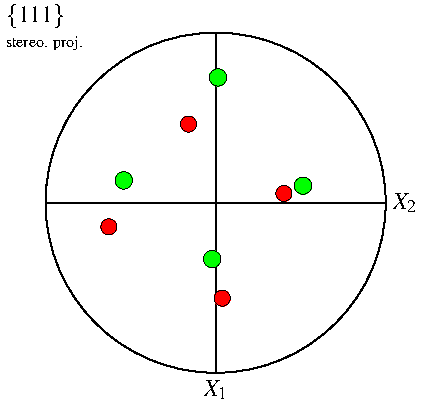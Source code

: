 import graph;
import palette;
import contour;
usepackage("mathptmx"); defaultpen(TimesRoman());
unitsize(1mm);

real scale = 30;
pair O  = (0,0);
pair X  = (1,0);
pair Y  = (0,1);

void circle (pair p, real s, real theta, pen rgba, real transa, pen rgbb, real w)
{
  if (w > 0) filldraw(shift(p)*circle(O, s), rgba+opacity(1-transa), rgbb+w);
  else filldraw(shift(p)*circle(O, s), rgba, invisible);
}
void sphere (pair p, real s, real theta, pen rgba, real transa, pen rgbb, real w)
{ circle (p, s, theta, rgba, transa, rgbb, w); }
void square (pair p, real s, real theta, pen rgba, real transa, pen rgbb, real w)
{ real a = 1.77245385090551602729 * s;
  if (w > 0) filldraw(shift(p)*rotate(theta)*scale(a)*shift((-1/2,-1/2))*unitsquare, rgba+opacity(1-transa), rgbb+w);
  else filldraw(shift(p)*rotate(theta)*scale(a)*shift((-1/2,-1/2))*unitsquare, rgba+opacity(1-transa), invisible);
}
void cube (pair p, real s, real theta, pen rgba, real transa, pen rgbb, real w)
{ square (p, s, theta, rgba, transa, rgbb, w); }
void triangle (pair p, real s, real theta, pen rgba, real transa, pen rgbb, real w)
{ real a = 2.69354737417719672123 * s;
  if (w > 0) filldraw(shift(p)*rotate(theta)*scale(a)*((-0.5,-0.289)--(0.5,-0.289)--(0,0.577)--cycle), rgba+opacity(1-transa), rgbb+w);
  else filldraw(shift(p)*rotate(theta)*scale(a)*((-0.5,-0.289)--(0.5,-0.289)--(0,0.577)--cycle), rgba+opacity(1-transa), invisible);
}
void diamond (pair p, real s, real theta, pen rgba, real transa, pen rgbb, real w)
{ real a = 1.77245385090551602729 * s;
  if (w > 0) filldraw(shift(p)*rotate(45+theta)*scale(a)*shift((-1/2,-1/2))*unitsquare, rgba+opacity(1-transa), rgbb+w);
  else filldraw(shift(p)*rotate(45+theta)*scale(a)*shift((-1/2,-1/2))*unitsquare, rgba+opacity(1-transa), invisible);
}
void star (pair p, real s, real theta, pen rgba, real transa, pen rgbb, real w)
{
  pair pair0 = (0.000000,1.000000);
  pair pair1 = (-0.951057,0.309017);
  pair pair2 = (-0.587785,-0.809017);
  pair pair3 = (0.587785,-0.809017);
  pair pair4 = (0.951057,0.309017);
  pair pair5 = (-0.224514,0.309017);
  pair pair6 = (-0.363271,-0.118034);
  pair pair7 = (-0.000000,-0.381966);
  pair pair8 = (0.363271,-0.118034);
  pair pair9 = (0.224514,0.309017);
if (w > 0) filldraw(shift(p)*rotate(theta)*scale(1.895 * s)*(pair0--pair5--pair1--pair6--pair2--pair7--pair3--pair8--pair4--pair9--cycle), rgba+opacity(1-transa), rgbb+w);
      else filldraw(shift(p)*rotate(theta)*scale(1.895 * s)*(pair0--pair5--pair1--pair6--pair2--pair7--pair3--pair8--pair4--pair9--cycle), rgba+opacity(1-transa), invisible);
}
filldraw (scale(scale)*((-1.265,-1.192)--(1.265,-1.192)--(1.265,1.192)--(-1.265,1.192)--cycle),white,white);
draw (shift(O)*scale(scale)*(-X--X), black);
draw (shift(O)*scale(scale)*(-Y--Y), black);
label("$X_2$", scale(scale)*(1,0), E);
label("$X_1$", scale(scale)*(0,-1), S);
draw (shift(O)*scale(scale)*unitcircle, black);
sphere (scale(scale/1.000000)*( 0.038905, -0.561374), 1.415364, 0.000000, rgb(1.000000,0.000000,0.000000), 0.000000, rgb(0.000000,0.000000,0.000000), 0.300000);
sphere (scale(scale/1.000000)*( 0.401379,  0.054675), 1.415364, 0.000000, rgb(1.000000,0.000000,0.000000), 0.000000, rgb(0.000000,0.000000,0.000000), 0.300000);
sphere (scale(scale/1.000000)*(-0.159430,  0.462651), 1.415364, 0.000000, rgb(1.000000,0.000000,0.000000), 0.000000, rgb(0.000000,0.000000,0.000000), 0.300000);
sphere (scale(scale/1.000000)*(-0.627600, -0.141481), 1.415364, 0.000000, rgb(1.000000,0.000000,0.000000), 0.000000, rgb(0.000000,0.000000,0.000000), 0.300000);
sphere (scale(scale/1.000000)*( 0.013646,  0.736817), 1.534099, 0.000000, rgb(0.000000,1.000000,0.000000), 0.000000, rgb(0.000000,0.000000,0.000000), 0.300000);
sphere (scale(scale/1.000000)*(-0.540402,  0.131434), 1.534099, 0.000000, rgb(0.000000,1.000000,0.000000), 0.000000, rgb(0.000000,0.000000,0.000000), 0.300000);
sphere (scale(scale/1.000000)*(-0.020416, -0.331321), 1.534099, 0.000000, rgb(0.000000,1.000000,0.000000), 0.000000, rgb(0.000000,0.000000,0.000000), 0.300000);
sphere (scale(scale/1.000000)*( 0.513596,  0.100219), 1.534099, 0.000000, rgb(0.000000,1.000000,0.000000), 0.000000, rgb(0.000000,0.000000,0.000000), 0.300000);
label("$\left\{111\right\}$", scale(scale)*(-1.265, 1.000), NE);
label("stereo. proj.", scale(scale)*(-1.255, 1.000), SE, fontsize(8));
